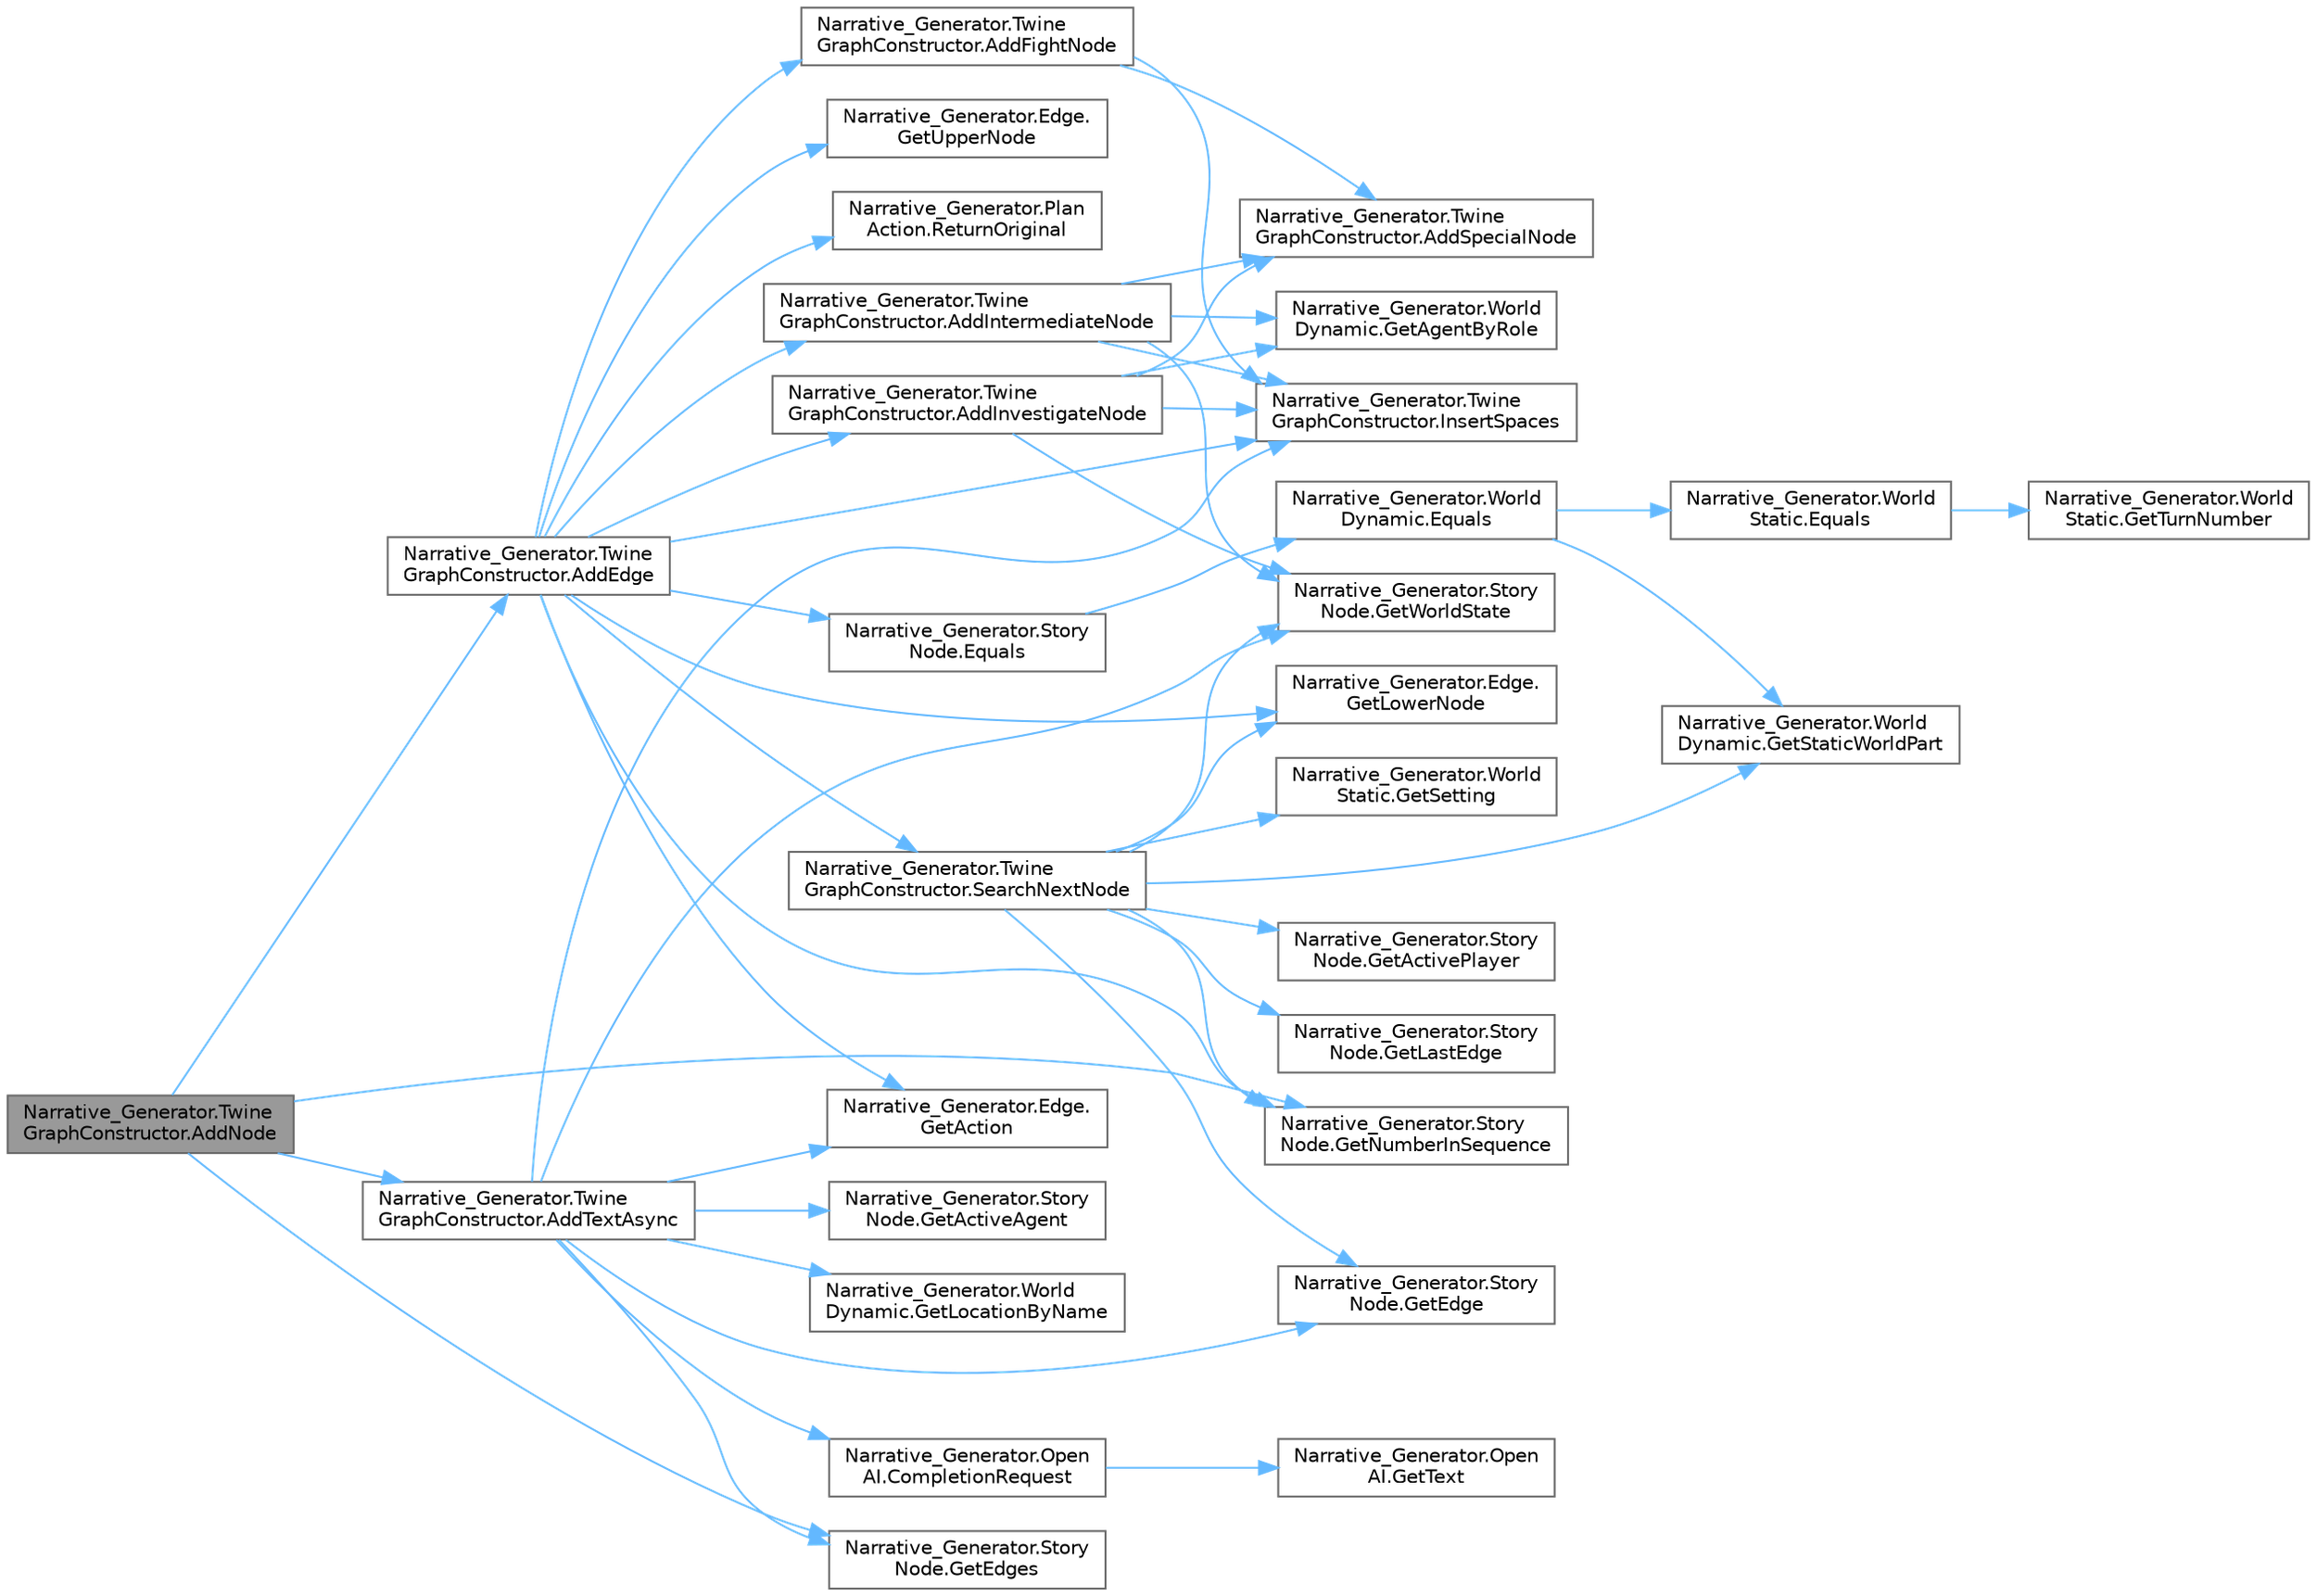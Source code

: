 digraph "Narrative_Generator.TwineGraphConstructor.AddNode"
{
 // LATEX_PDF_SIZE
  bgcolor="transparent";
  edge [fontname=Helvetica,fontsize=10,labelfontname=Helvetica,labelfontsize=10];
  node [fontname=Helvetica,fontsize=10,shape=box,height=0.2,width=0.4];
  rankdir="LR";
  Node1 [label="Narrative_Generator.Twine\lGraphConstructor.AddNode",height=0.2,width=0.4,color="gray40", fillcolor="grey60", style="filled", fontcolor="black",tooltip="A method that creates text for an individual node."];
  Node1 -> Node2 [color="steelblue1",style="solid"];
  Node2 [label="Narrative_Generator.Twine\lGraphConstructor.AddEdge",height=0.2,width=0.4,color="grey40", fillcolor="white", style="filled",URL="$class_narrative___generator_1_1_twine_graph_constructor.html#a3cc543ef2ad669f20d596ece8a6a51a1",tooltip="A method that creates a representation of an edge in a graph - in Twine it is a connection between no..."];
  Node2 -> Node3 [color="steelblue1",style="solid"];
  Node3 [label="Narrative_Generator.Twine\lGraphConstructor.AddFightNode",height=0.2,width=0.4,color="grey40", fillcolor="white", style="filled",URL="$class_narrative___generator_1_1_twine_graph_constructor.html#a2564c4abf0c8bf471810ce8cf78d3769",tooltip="An optional node that describes the result of the fight action and provides details."];
  Node3 -> Node4 [color="steelblue1",style="solid"];
  Node4 [label="Narrative_Generator.Twine\lGraphConstructor.AddSpecialNode",height=0.2,width=0.4,color="grey40", fillcolor="white", style="filled",URL="$class_narrative___generator_1_1_twine_graph_constructor.html#a324be232bfef7d9042f243bc2d8d8e68",tooltip="A method for creating special nodes that are not originally present in the graph."];
  Node3 -> Node5 [color="steelblue1",style="solid"];
  Node5 [label="Narrative_Generator.Twine\lGraphConstructor.InsertSpaces",height=0.2,width=0.4,color="grey40", fillcolor="white", style="filled",URL="$class_narrative___generator_1_1_twine_graph_constructor.html#a93c90b8b66be571d8d833f952417ce64",tooltip="A method that separates compound words into separate ones, using capital letters as a separator."];
  Node2 -> Node6 [color="steelblue1",style="solid"];
  Node6 [label="Narrative_Generator.Twine\lGraphConstructor.AddIntermediateNode",height=0.2,width=0.4,color="grey40", fillcolor="white", style="filled",URL="$class_narrative___generator_1_1_twine_graph_constructor.html#a4a2e0895797d89c49227c800d9831ed2",tooltip="A method for creating a node that is used to create a contextual relationship between other nodes."];
  Node6 -> Node4 [color="steelblue1",style="solid"];
  Node6 -> Node7 [color="steelblue1",style="solid"];
  Node7 [label="Narrative_Generator.World\lDynamic.GetAgentByRole",height=0.2,width=0.4,color="grey40", fillcolor="white", style="filled",URL="$class_narrative___generator_1_1_world_dynamic.html#a0514a97e9b85397137dd80125581cf61",tooltip="Returns the first founded agent with the specified role."];
  Node6 -> Node8 [color="steelblue1",style="solid"];
  Node8 [label="Narrative_Generator.Story\lNode.GetWorldState",height=0.2,width=0.4,color="grey40", fillcolor="white", style="filled",URL="$class_narrative___generator_1_1_story_node.html#ab3e318148d1f96d599db8611347b42fb",tooltip="Returns the storyworld state stored by the node."];
  Node6 -> Node5 [color="steelblue1",style="solid"];
  Node2 -> Node9 [color="steelblue1",style="solid"];
  Node9 [label="Narrative_Generator.Twine\lGraphConstructor.AddInvestigateNode",height=0.2,width=0.4,color="grey40", fillcolor="white", style="filled",URL="$class_narrative___generator_1_1_twine_graph_constructor.html#a3557e0657349f1c93b30d9ddea327e2d",tooltip="An optional node that describes the result of the search evidences action and provides details."];
  Node9 -> Node4 [color="steelblue1",style="solid"];
  Node9 -> Node7 [color="steelblue1",style="solid"];
  Node9 -> Node8 [color="steelblue1",style="solid"];
  Node9 -> Node5 [color="steelblue1",style="solid"];
  Node2 -> Node10 [color="steelblue1",style="solid"];
  Node10 [label="Narrative_Generator.Story\lNode.Equals",height=0.2,width=0.4,color="grey40", fillcolor="white", style="filled",URL="$class_narrative___generator_1_1_story_node.html#a0b05d9dcfa6423f4247cceba1ad62eef",tooltip="Method for comparing two StoryNode instance."];
  Node10 -> Node11 [color="steelblue1",style="solid"];
  Node11 [label="Narrative_Generator.World\lDynamic.Equals",height=0.2,width=0.4,color="grey40", fillcolor="white", style="filled",URL="$class_narrative___generator_1_1_world_dynamic.html#a3b7c061efc8d23cb561bc940800e6a48",tooltip="Method for comparing two WorldDynamic instance."];
  Node11 -> Node12 [color="steelblue1",style="solid"];
  Node12 [label="Narrative_Generator.World\lStatic.Equals",height=0.2,width=0.4,color="grey40", fillcolor="white", style="filled",URL="$class_narrative___generator_1_1_world_static.html#aac70b40850296f313ceaf4f0bcad1549",tooltip="Method for comparing two WorldStatic instance."];
  Node12 -> Node13 [color="steelblue1",style="solid"];
  Node13 [label="Narrative_Generator.World\lStatic.GetTurnNumber",height=0.2,width=0.4,color="grey40", fillcolor="white", style="filled",URL="$class_narrative___generator_1_1_world_static.html#addfc6eedbd7e250cca63bec54ef714a7",tooltip="Returns the turn number."];
  Node11 -> Node14 [color="steelblue1",style="solid"];
  Node14 [label="Narrative_Generator.World\lDynamic.GetStaticWorldPart",height=0.2,width=0.4,color="grey40", fillcolor="white", style="filled",URL="$class_narrative___generator_1_1_world_dynamic.html#af84d5b47653c246de39ebfa7b791826a",tooltip="Returns a component with the static part of the state of this storyworld."];
  Node2 -> Node15 [color="steelblue1",style="solid"];
  Node15 [label="Narrative_Generator.Edge.\lGetAction",height=0.2,width=0.4,color="grey40", fillcolor="white", style="filled",URL="$class_narrative___generator_1_1_edge.html#af4cf57a1cc22a025d7a9cbb697097c16",tooltip="This method returns the action attached to this edge."];
  Node2 -> Node16 [color="steelblue1",style="solid"];
  Node16 [label="Narrative_Generator.Edge.\lGetLowerNode",height=0.2,width=0.4,color="grey40", fillcolor="white", style="filled",URL="$class_narrative___generator_1_1_edge.html#aab549aff7f3d2a7181902be614cdcc61",tooltip="This method returns the node attached to the bottom vertex of this edge."];
  Node2 -> Node17 [color="steelblue1",style="solid"];
  Node17 [label="Narrative_Generator.Story\lNode.GetNumberInSequence",height=0.2,width=0.4,color="grey40", fillcolor="white", style="filled",URL="$class_narrative___generator_1_1_story_node.html#a2343338ef2f1461d7c3af6e54d7f5d9f",tooltip="Returns the sequence number of this node."];
  Node2 -> Node18 [color="steelblue1",style="solid"];
  Node18 [label="Narrative_Generator.Edge.\lGetUpperNode",height=0.2,width=0.4,color="grey40", fillcolor="white", style="filled",URL="$class_narrative___generator_1_1_edge.html#a53ec80be25b5c5ddcd633e5d1916e98c",tooltip="This method returns the node attached to the top vertex of this edge."];
  Node2 -> Node5 [color="steelblue1",style="solid"];
  Node2 -> Node19 [color="steelblue1",style="solid"];
  Node19 [label="Narrative_Generator.Plan\lAction.ReturnOriginal",height=0.2,width=0.4,color="grey40", fillcolor="white", style="filled",URL="$class_narrative___generator_1_1_plan_action.html#a6050f27ca8a5f3ab4e8f7b10d66c4da0",tooltip="In counter-actions, returns the name of the action that caused the system to react."];
  Node2 -> Node20 [color="steelblue1",style="solid"];
  Node20 [label="Narrative_Generator.Twine\lGraphConstructor.SearchNextNode",height=0.2,width=0.4,color="grey40", fillcolor="white", style="filled",URL="$class_narrative___generator_1_1_twine_graph_constructor.html#a0d62d4881f4ac5bd4fc09d7a2b90a1c4",tooltip="Method for finding the next node in which the right to act is passed to the player."];
  Node20 -> Node21 [color="steelblue1",style="solid"];
  Node21 [label="Narrative_Generator.Story\lNode.GetActivePlayer",height=0.2,width=0.4,color="grey40", fillcolor="white", style="filled",URL="$class_narrative___generator_1_1_story_node.html#afff95dd2a4192c3088c243f8c23302e4",tooltip="Returns the player's activity status in the state stored by this node."];
  Node20 -> Node22 [color="steelblue1",style="solid"];
  Node22 [label="Narrative_Generator.Story\lNode.GetEdge",height=0.2,width=0.4,color="grey40", fillcolor="white", style="filled",URL="$class_narrative___generator_1_1_story_node.html#a75f2c93d3724997297d8311f2c715399",tooltip="Returns the specified edge from the list of edges connected to the this node."];
  Node20 -> Node23 [color="steelblue1",style="solid"];
  Node23 [label="Narrative_Generator.Story\lNode.GetLastEdge",height=0.2,width=0.4,color="grey40", fillcolor="white", style="filled",URL="$class_narrative___generator_1_1_story_node.html#a5c6172671b9fe780c0fce4befd03234e",tooltip="Returns the last edge from a list of all edges connected to the this node."];
  Node20 -> Node16 [color="steelblue1",style="solid"];
  Node20 -> Node17 [color="steelblue1",style="solid"];
  Node20 -> Node24 [color="steelblue1",style="solid"];
  Node24 [label="Narrative_Generator.World\lStatic.GetSetting",height=0.2,width=0.4,color="grey40", fillcolor="white", style="filled",URL="$class_narrative___generator_1_1_world_static.html#ad19d52cc2e6443e1d79d6edbd5eef9ea",tooltip="Returns information about the current setting."];
  Node20 -> Node14 [color="steelblue1",style="solid"];
  Node20 -> Node8 [color="steelblue1",style="solid"];
  Node1 -> Node25 [color="steelblue1",style="solid"];
  Node25 [label="Narrative_Generator.Twine\lGraphConstructor.AddTextAsync",height=0.2,width=0.4,color="grey40", fillcolor="white", style="filled",URL="$class_narrative___generator_1_1_twine_graph_constructor.html#ac019df0c7098a0919f5401e0c9490147",tooltip="Method for creating a description of the reached node."];
  Node25 -> Node26 [color="steelblue1",style="solid"];
  Node26 [label="Narrative_Generator.Open\lAI.CompletionRequest",height=0.2,width=0.4,color="grey40", fillcolor="white", style="filled",URL="$class_narrative___generator_1_1_open_a_i.html#abcde31321766edc4c5f32b310b64898e",tooltip="A method that configures and creates a request to OpenAI to create a text completion."];
  Node26 -> Node27 [color="steelblue1",style="solid"];
  Node27 [label="Narrative_Generator.Open\lAI.GetText",height=0.2,width=0.4,color="grey40", fillcolor="white", style="filled",URL="$class_narrative___generator_1_1_open_a_i.html#adc89ec43874cc3b27525a0f9406f87e2",tooltip="A method that separates the generated text completion from the general response body,..."];
  Node25 -> Node15 [color="steelblue1",style="solid"];
  Node25 -> Node28 [color="steelblue1",style="solid"];
  Node28 [label="Narrative_Generator.Story\lNode.GetActiveAgent",height=0.2,width=0.4,color="grey40", fillcolor="white", style="filled",URL="$class_narrative___generator_1_1_story_node.html#ad12b92efc9b06a4ee82d4f975a4c5f1d",tooltip="Returns information about the active agent."];
  Node25 -> Node22 [color="steelblue1",style="solid"];
  Node25 -> Node29 [color="steelblue1",style="solid"];
  Node29 [label="Narrative_Generator.Story\lNode.GetEdges",height=0.2,width=0.4,color="grey40", fillcolor="white", style="filled",URL="$class_narrative___generator_1_1_story_node.html#a546432f24cda5eb8081df4866c781feb",tooltip="Returns a list of all edges connected to the this node."];
  Node25 -> Node30 [color="steelblue1",style="solid"];
  Node30 [label="Narrative_Generator.World\lDynamic.GetLocationByName",height=0.2,width=0.4,color="grey40", fillcolor="white", style="filled",URL="$class_narrative___generator_1_1_world_dynamic.html#a43619eb102a56e16a22a5aa5d5b7c1b0",tooltip="Returns a location from the list of locations if the specified name matches the name of the location."];
  Node25 -> Node8 [color="steelblue1",style="solid"];
  Node25 -> Node5 [color="steelblue1",style="solid"];
  Node1 -> Node29 [color="steelblue1",style="solid"];
  Node1 -> Node17 [color="steelblue1",style="solid"];
}

